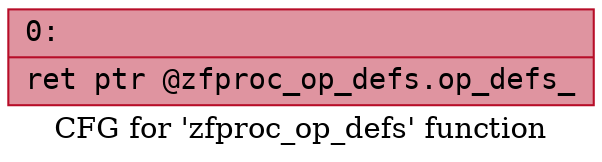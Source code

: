 digraph "CFG for 'zfproc_op_defs' function" {
	label="CFG for 'zfproc_op_defs' function";

	Node0x6000029e3de0 [shape=record,color="#b70d28ff", style=filled, fillcolor="#b70d2870" fontname="Courier",label="{0:\l|  ret ptr @zfproc_op_defs.op_defs_\l}"];
}
